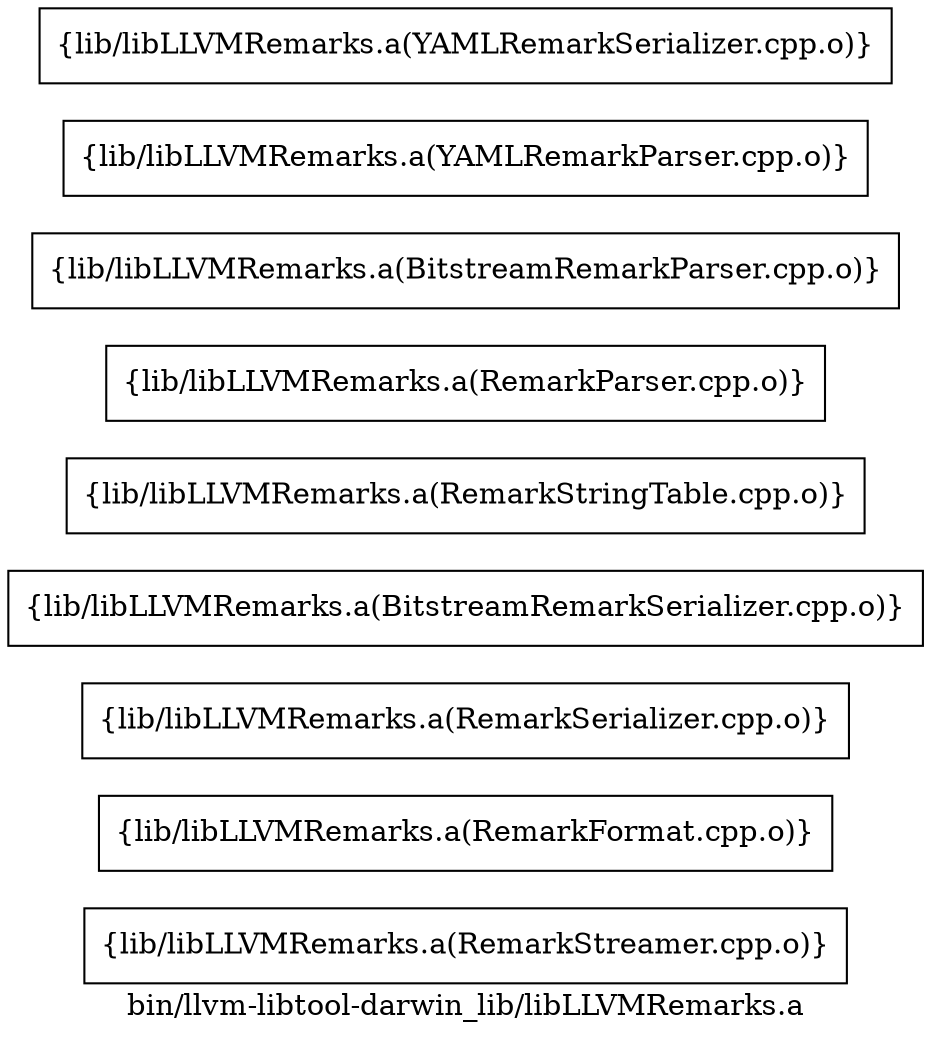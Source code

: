 digraph "bin/llvm-libtool-darwin_lib/libLLVMRemarks.a" {
	label="bin/llvm-libtool-darwin_lib/libLLVMRemarks.a";
	rankdir=LR;

	Node0x555e67ad1dd8 [shape=record,shape=box,group=0,label="{lib/libLLVMRemarks.a(RemarkStreamer.cpp.o)}"];
	Node0x555e67ace408 [shape=record,shape=box,group=0,label="{lib/libLLVMRemarks.a(RemarkFormat.cpp.o)}"];
	Node0x555e67acf128 [shape=record,shape=box,group=0,label="{lib/libLLVMRemarks.a(RemarkSerializer.cpp.o)}"];
	Node0x555e67ad1568 [shape=record,shape=box,group=0,label="{lib/libLLVMRemarks.a(BitstreamRemarkSerializer.cpp.o)}"];
	Node0x555e67ad2238 [shape=record,shape=box,group=0,label="{lib/libLLVMRemarks.a(RemarkStringTable.cpp.o)}"];
	Node0x555e67ad29b8 [shape=record,shape=box,group=0,label="{lib/libLLVMRemarks.a(RemarkParser.cpp.o)}"];
	Node0x555e67ad3188 [shape=record,shape=box,group=0,label="{lib/libLLVMRemarks.a(BitstreamRemarkParser.cpp.o)}"];
	Node0x555e67ad38b8 [shape=record,shape=box,group=0,label="{lib/libLLVMRemarks.a(YAMLRemarkParser.cpp.o)}"];
	Node0x555e67ad4088 [shape=record,shape=box,group=0,label="{lib/libLLVMRemarks.a(YAMLRemarkSerializer.cpp.o)}"];
}
